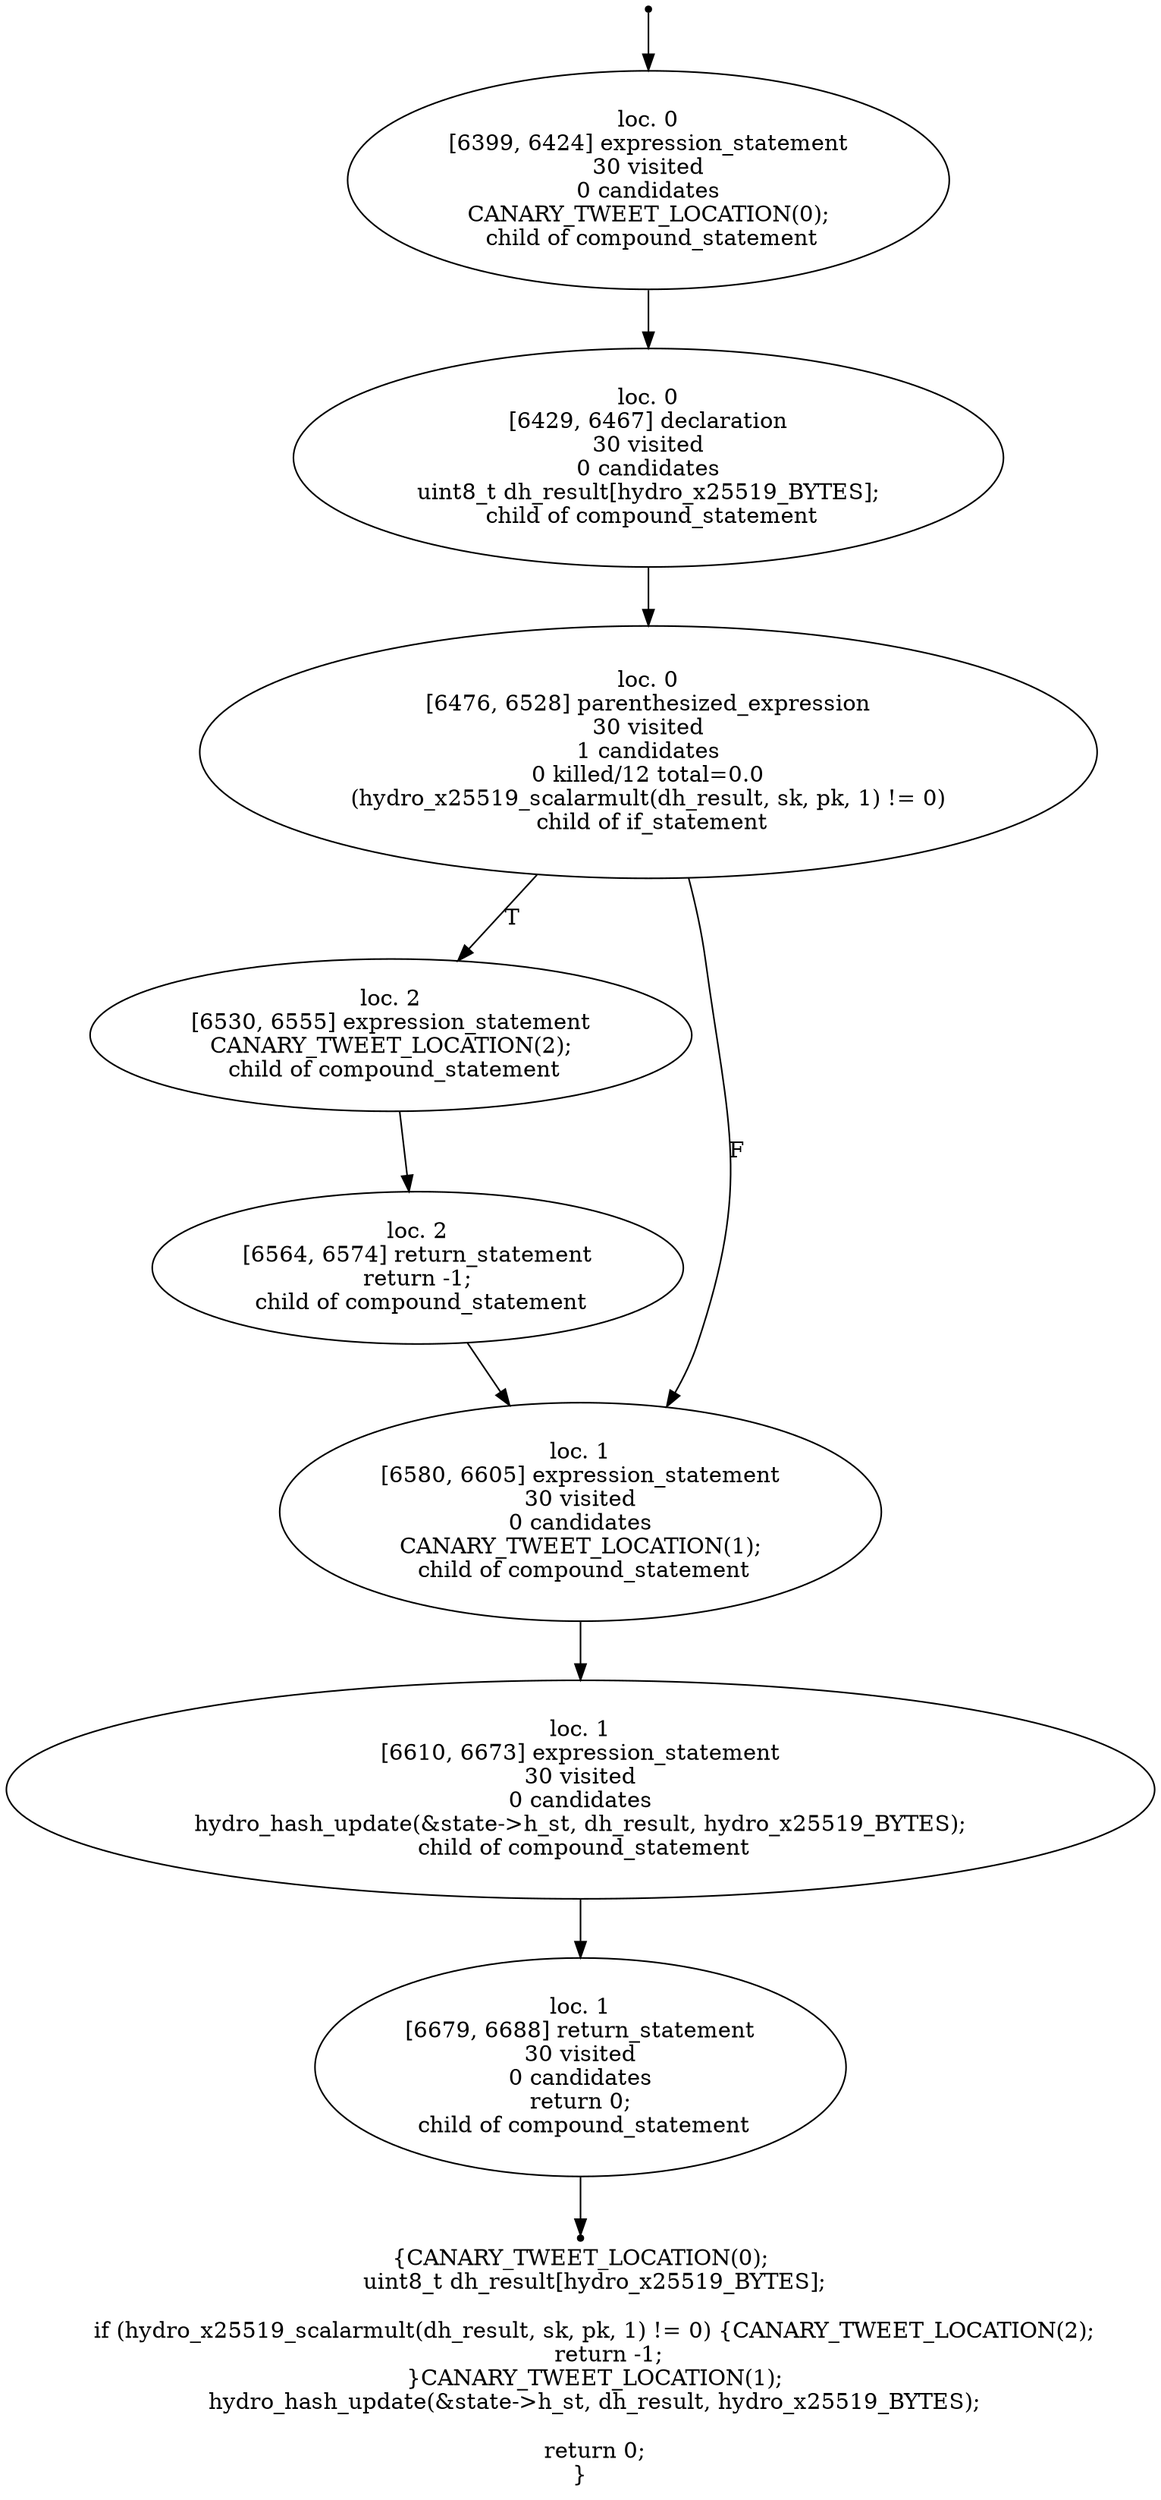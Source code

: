 digraph hydro_kx_dh_localised_10 {
	initial [shape=point]
	initial -> "loc. 0
[6399, 6424] expression_statement
30 visited
0 candidates
 CANARY_TWEET_LOCATION(0); 
 child of compound_statement"
	final [shape=point]
	"loc. 1
[6679, 6688] return_statement
30 visited
0 candidates
 return 0; 
 child of compound_statement" -> final
	"loc. 0
[6399, 6424] expression_statement
30 visited
0 candidates
 CANARY_TWEET_LOCATION(0); 
 child of compound_statement"
	"loc. 0
[6399, 6424] expression_statement
30 visited
0 candidates
 CANARY_TWEET_LOCATION(0); 
 child of compound_statement" -> "loc. 0
[6429, 6467] declaration
30 visited
0 candidates
 uint8_t dh_result[hydro_x25519_BYTES]; 
 child of compound_statement"
	"loc. 0
[6429, 6467] declaration
30 visited
0 candidates
 uint8_t dh_result[hydro_x25519_BYTES]; 
 child of compound_statement"
	"loc. 0
[6429, 6467] declaration
30 visited
0 candidates
 uint8_t dh_result[hydro_x25519_BYTES]; 
 child of compound_statement" -> "loc. 0
[6476, 6528] parenthesized_expression
30 visited
1 candidates
0 killed/12 total=0.0
 (hydro_x25519_scalarmult(dh_result, sk, pk, 1) != 0) 
 child of if_statement"
	"loc. 0
[6476, 6528] parenthesized_expression
30 visited
1 candidates
0 killed/12 total=0.0
 (hydro_x25519_scalarmult(dh_result, sk, pk, 1) != 0) 
 child of if_statement"
	"loc. 0
[6476, 6528] parenthesized_expression
30 visited
1 candidates
0 killed/12 total=0.0
 (hydro_x25519_scalarmult(dh_result, sk, pk, 1) != 0) 
 child of if_statement" -> "loc. 2
[6530, 6555] expression_statement
 CANARY_TWEET_LOCATION(2); 
 child of compound_statement" [label=T]
	"loc. 0
[6476, 6528] parenthesized_expression
30 visited
1 candidates
0 killed/12 total=0.0
 (hydro_x25519_scalarmult(dh_result, sk, pk, 1) != 0) 
 child of if_statement" -> "loc. 1
[6580, 6605] expression_statement
30 visited
0 candidates
 CANARY_TWEET_LOCATION(1); 
 child of compound_statement" [label=F]
	"loc. 2
[6530, 6555] expression_statement
 CANARY_TWEET_LOCATION(2); 
 child of compound_statement"
	"loc. 2
[6530, 6555] expression_statement
 CANARY_TWEET_LOCATION(2); 
 child of compound_statement" -> "loc. 2
[6564, 6574] return_statement
 return -1; 
 child of compound_statement"
	"loc. 1
[6580, 6605] expression_statement
30 visited
0 candidates
 CANARY_TWEET_LOCATION(1); 
 child of compound_statement"
	"loc. 1
[6580, 6605] expression_statement
30 visited
0 candidates
 CANARY_TWEET_LOCATION(1); 
 child of compound_statement" -> "loc. 1
[6610, 6673] expression_statement
30 visited
0 candidates
 hydro_hash_update(&state->h_st, dh_result, hydro_x25519_BYTES); 
 child of compound_statement"
	"loc. 2
[6564, 6574] return_statement
 return -1; 
 child of compound_statement"
	"loc. 2
[6564, 6574] return_statement
 return -1; 
 child of compound_statement" -> "loc. 1
[6580, 6605] expression_statement
30 visited
0 candidates
 CANARY_TWEET_LOCATION(1); 
 child of compound_statement"
	"loc. 1
[6610, 6673] expression_statement
30 visited
0 candidates
 hydro_hash_update(&state->h_st, dh_result, hydro_x25519_BYTES); 
 child of compound_statement"
	"loc. 1
[6610, 6673] expression_statement
30 visited
0 candidates
 hydro_hash_update(&state->h_st, dh_result, hydro_x25519_BYTES); 
 child of compound_statement" -> "loc. 1
[6679, 6688] return_statement
30 visited
0 candidates
 return 0; 
 child of compound_statement"
	"loc. 1
[6679, 6688] return_statement
30 visited
0 candidates
 return 0; 
 child of compound_statement"
	label="{CANARY_TWEET_LOCATION(0);
    uint8_t dh_result[hydro_x25519_BYTES];

    if (hydro_x25519_scalarmult(dh_result, sk, pk, 1) != 0) {CANARY_TWEET_LOCATION(2);
        return -1;
    }CANARY_TWEET_LOCATION(1);
    hydro_hash_update(&state->h_st, dh_result, hydro_x25519_BYTES);

    return 0;
}"
}

